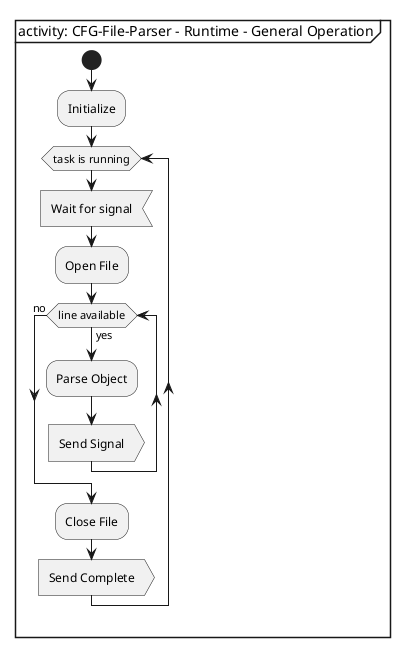 @startuml cfg_file_parser_general_operation

'***************************************************************************

skinparam monochrome true
skinparam linetype ortho

'***************************************************************************

mainframe activity: CFG-File-Parser - Runtime - General Operation

'***************************************************************************

start
:Initialize;
while (task is running)
    :Wait for signal<
    :Open File;
    while (line available) is (yes)
        :Parse Object;
        :Send Signal>
    endwhile (no)
    :Close File;
    :Send Complete>
endwhile
  -[hidden]->
  detach

'***************************************************************************

@enduml
